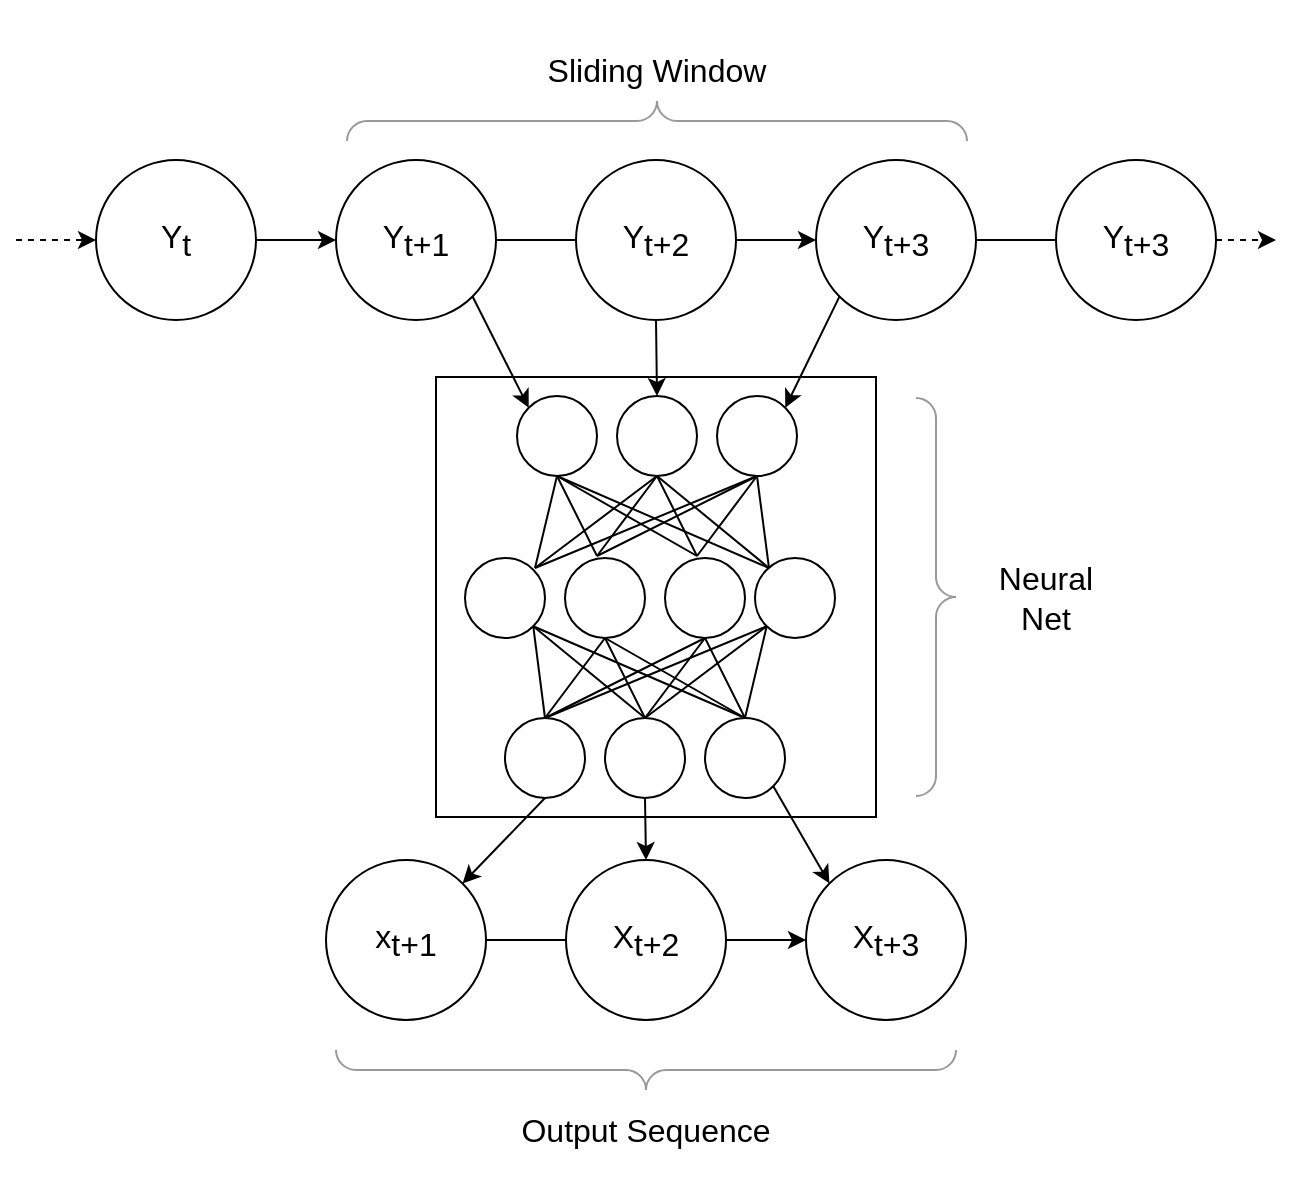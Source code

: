 <mxfile version="20.2.3" type="device"><diagram id="quvCCPkVLItVQjSiOian" name="Page-1"><mxGraphModel dx="1183" dy="1688" grid="1" gridSize="10" guides="1" tooltips="1" connect="1" arrows="1" fold="1" page="1" pageScale="1" pageWidth="850" pageHeight="1100" math="0" shadow="0"><root><mxCell id="0"/><mxCell id="1" parent="0"/><mxCell id="PCVajjPwWanejp1941Y9-17" value="Y&lt;sub style=&quot;font-size: 16px;&quot;&gt;t+1&lt;/sub&gt;" style="ellipse;whiteSpace=wrap;html=1;aspect=fixed;fontSize=16;" vertex="1" parent="1"><mxGeometry x="280" y="280" width="80" height="80" as="geometry"/></mxCell><mxCell id="PCVajjPwWanejp1941Y9-18" value="Y&lt;sub style=&quot;font-size: 16px;&quot;&gt;t&lt;/sub&gt;" style="ellipse;whiteSpace=wrap;html=1;aspect=fixed;fontSize=16;" vertex="1" parent="1"><mxGeometry x="160" y="280" width="80" height="80" as="geometry"/></mxCell><mxCell id="PCVajjPwWanejp1941Y9-19" value="Y&lt;sub style=&quot;font-size: 16px;&quot;&gt;t+3&lt;/sub&gt;" style="ellipse;whiteSpace=wrap;html=1;aspect=fixed;fontSize=16;" vertex="1" parent="1"><mxGeometry x="640" y="280" width="80" height="80" as="geometry"/></mxCell><mxCell id="PCVajjPwWanejp1941Y9-20" value="" style="endArrow=classic;html=1;rounded=0;entryX=0;entryY=0.5;entryDx=0;entryDy=0;dashed=1;" edge="1" parent="1" target="PCVajjPwWanejp1941Y9-18"><mxGeometry width="50" height="50" relative="1" as="geometry"><mxPoint x="120" y="320" as="sourcePoint"/><mxPoint x="170" y="220" as="targetPoint"/></mxGeometry></mxCell><mxCell id="PCVajjPwWanejp1941Y9-21" value="" style="endArrow=classic;html=1;rounded=0;entryX=0;entryY=0.5;entryDx=0;entryDy=0;exitX=1;exitY=0.5;exitDx=0;exitDy=0;" edge="1" parent="1" source="PCVajjPwWanejp1941Y9-18" target="PCVajjPwWanejp1941Y9-17"><mxGeometry width="50" height="50" relative="1" as="geometry"><mxPoint x="250" y="220" as="sourcePoint"/><mxPoint x="290" y="220" as="targetPoint"/></mxGeometry></mxCell><mxCell id="PCVajjPwWanejp1941Y9-22" value="" style="endArrow=classic;html=1;rounded=0;entryX=0;entryY=0.5;entryDx=0;entryDy=0;exitX=1;exitY=0.5;exitDx=0;exitDy=0;startArrow=none;" edge="1" parent="1" source="PCVajjPwWanejp1941Y9-43" target="PCVajjPwWanejp1941Y9-42"><mxGeometry width="50" height="50" relative="1" as="geometry"><mxPoint x="250" y="330" as="sourcePoint"/><mxPoint x="290" y="330" as="targetPoint"/><Array as="points"/></mxGeometry></mxCell><mxCell id="PCVajjPwWanejp1941Y9-23" value="" style="endArrow=classic;html=1;rounded=0;exitX=1;exitY=0.5;exitDx=0;exitDy=0;dashed=1;" edge="1" parent="1" source="PCVajjPwWanejp1941Y9-19"><mxGeometry width="50" height="50" relative="1" as="geometry"><mxPoint x="600" y="330" as="sourcePoint"/><mxPoint x="750" y="320" as="targetPoint"/><Array as="points"/></mxGeometry></mxCell><mxCell id="PCVajjPwWanejp1941Y9-40" value="" style="labelPosition=right;align=left;strokeWidth=1;shape=mxgraph.mockup.markup.curlyBrace;html=1;shadow=0;dashed=0;strokeColor=#999999;direction=north;rotation=-180;" vertex="1" parent="1"><mxGeometry x="570" y="399" width="20" height="199" as="geometry"/></mxCell><mxCell id="PCVajjPwWanejp1941Y9-41" value="Neural Net" style="text;html=1;strokeColor=none;fillColor=none;align=center;verticalAlign=middle;whiteSpace=wrap;rounded=0;fontSize=16;" vertex="1" parent="1"><mxGeometry x="600" y="463.5" width="70" height="70" as="geometry"/></mxCell><mxCell id="PCVajjPwWanejp1941Y9-102" value="" style="edgeStyle=none;rounded=0;orthogonalLoop=1;jettySize=auto;html=1;endArrow=none;endFill=0;strokeWidth=1;" edge="1" parent="1" source="PCVajjPwWanejp1941Y9-42" target="PCVajjPwWanejp1941Y9-19"><mxGeometry relative="1" as="geometry"/></mxCell><mxCell id="PCVajjPwWanejp1941Y9-42" value="Y&lt;sub style=&quot;font-size: 16px;&quot;&gt;t+3&lt;/sub&gt;" style="ellipse;whiteSpace=wrap;html=1;aspect=fixed;fontSize=16;" vertex="1" parent="1"><mxGeometry x="520" y="280" width="80" height="80" as="geometry"/></mxCell><mxCell id="PCVajjPwWanejp1941Y9-43" value="Y&lt;sub style=&quot;font-size: 16px;&quot;&gt;t+2&lt;/sub&gt;" style="ellipse;whiteSpace=wrap;html=1;aspect=fixed;fontSize=16;" vertex="1" parent="1"><mxGeometry x="400" y="280" width="80" height="80" as="geometry"/></mxCell><mxCell id="PCVajjPwWanejp1941Y9-44" value="" style="endArrow=none;html=1;rounded=0;entryX=0;entryY=0.5;entryDx=0;entryDy=0;exitX=1;exitY=0.5;exitDx=0;exitDy=0;" edge="1" parent="1" source="PCVajjPwWanejp1941Y9-17" target="PCVajjPwWanejp1941Y9-43"><mxGeometry width="50" height="50" relative="1" as="geometry"><mxPoint x="360" y="320" as="sourcePoint"/><mxPoint x="550" y="320" as="targetPoint"/><Array as="points"/></mxGeometry></mxCell><mxCell id="PCVajjPwWanejp1941Y9-109" value="" style="group" vertex="1" connectable="0" parent="1"><mxGeometry x="330" y="388.5" width="220" height="220" as="geometry"/></mxCell><mxCell id="PCVajjPwWanejp1941Y9-105" value="" style="rounded=0;whiteSpace=wrap;html=1;" vertex="1" parent="PCVajjPwWanejp1941Y9-109"><mxGeometry width="220" height="220" as="geometry"/></mxCell><mxCell id="PCVajjPwWanejp1941Y9-46" value="" style="ellipse;whiteSpace=wrap;html=1;aspect=fixed;" vertex="1" parent="PCVajjPwWanejp1941Y9-109"><mxGeometry x="14.5" y="90.5" width="40" height="40" as="geometry"/></mxCell><mxCell id="PCVajjPwWanejp1941Y9-49" value="" style="ellipse;whiteSpace=wrap;html=1;aspect=fixed;" vertex="1" parent="PCVajjPwWanejp1941Y9-109"><mxGeometry x="64.5" y="90.5" width="40" height="40" as="geometry"/></mxCell><mxCell id="PCVajjPwWanejp1941Y9-55" value="" style="ellipse;whiteSpace=wrap;html=1;aspect=fixed;" vertex="1" parent="PCVajjPwWanejp1941Y9-109"><mxGeometry x="84.5" y="170.5" width="40" height="40" as="geometry"/></mxCell><mxCell id="PCVajjPwWanejp1941Y9-60" value="" style="endArrow=none;html=1;rounded=0;strokeWidth=1;entryX=0.5;entryY=0;entryDx=0;entryDy=0;exitX=1;exitY=1;exitDx=0;exitDy=0;endFill=0;" edge="1" parent="PCVajjPwWanejp1941Y9-109" source="PCVajjPwWanejp1941Y9-46" target="PCVajjPwWanejp1941Y9-55"><mxGeometry width="50" height="50" relative="1" as="geometry"><mxPoint x="134.5" y="90.5" as="sourcePoint"/><mxPoint x="44.5" y="150.5" as="targetPoint"/></mxGeometry></mxCell><mxCell id="PCVajjPwWanejp1941Y9-62" value="" style="endArrow=none;html=1;rounded=0;strokeWidth=1;exitX=0.5;exitY=1;exitDx=0;exitDy=0;entryX=0.5;entryY=0;entryDx=0;entryDy=0;endFill=0;" edge="1" parent="PCVajjPwWanejp1941Y9-109" source="PCVajjPwWanejp1941Y9-49" target="PCVajjPwWanejp1941Y9-55"><mxGeometry width="50" height="50" relative="1" as="geometry"><mxPoint x="118.642" y="134.642" as="sourcePoint"/><mxPoint x="125.189" y="146.529" as="targetPoint"/></mxGeometry></mxCell><mxCell id="PCVajjPwWanejp1941Y9-64" value="" style="ellipse;whiteSpace=wrap;html=1;aspect=fixed;" vertex="1" parent="PCVajjPwWanejp1941Y9-109"><mxGeometry x="114.5" y="90.5" width="40" height="40" as="geometry"/></mxCell><mxCell id="PCVajjPwWanejp1941Y9-65" value="" style="ellipse;whiteSpace=wrap;html=1;aspect=fixed;" vertex="1" parent="PCVajjPwWanejp1941Y9-109"><mxGeometry x="159.5" y="90.5" width="40" height="40" as="geometry"/></mxCell><mxCell id="PCVajjPwWanejp1941Y9-69" value="" style="ellipse;whiteSpace=wrap;html=1;aspect=fixed;" vertex="1" parent="PCVajjPwWanejp1941Y9-109"><mxGeometry x="134.5" y="170.5" width="40" height="40" as="geometry"/></mxCell><mxCell id="PCVajjPwWanejp1941Y9-70" value="" style="endArrow=none;html=1;rounded=0;strokeWidth=1;entryX=0.5;entryY=0;entryDx=0;entryDy=0;exitX=0.5;exitY=1;exitDx=0;exitDy=0;endFill=0;" edge="1" parent="PCVajjPwWanejp1941Y9-109" source="PCVajjPwWanejp1941Y9-64" target="PCVajjPwWanejp1941Y9-69"><mxGeometry width="50" height="50" relative="1" as="geometry"><mxPoint x="218.642" y="134.642" as="sourcePoint"/><mxPoint x="230.358" y="146.358" as="targetPoint"/></mxGeometry></mxCell><mxCell id="PCVajjPwWanejp1941Y9-71" value="" style="endArrow=none;html=1;rounded=0;strokeWidth=1;entryX=0.5;entryY=0;entryDx=0;entryDy=0;exitX=0.5;exitY=1;exitDx=0;exitDy=0;endFill=0;" edge="1" parent="PCVajjPwWanejp1941Y9-109" source="PCVajjPwWanejp1941Y9-49" target="PCVajjPwWanejp1941Y9-69"><mxGeometry width="50" height="50" relative="1" as="geometry"><mxPoint x="190.358" y="134.642" as="sourcePoint"/><mxPoint x="178.642" y="146.358" as="targetPoint"/></mxGeometry></mxCell><mxCell id="PCVajjPwWanejp1941Y9-72" value="" style="endArrow=none;html=1;rounded=0;strokeWidth=1;exitX=1;exitY=1;exitDx=0;exitDy=0;entryX=0.5;entryY=0;entryDx=0;entryDy=0;endFill=0;" edge="1" parent="PCVajjPwWanejp1941Y9-109" source="PCVajjPwWanejp1941Y9-46" target="PCVajjPwWanejp1941Y9-69"><mxGeometry width="50" height="50" relative="1" as="geometry"><mxPoint x="110.358" y="134.642" as="sourcePoint"/><mxPoint x="98.642" y="186.358" as="targetPoint"/></mxGeometry></mxCell><mxCell id="PCVajjPwWanejp1941Y9-74" value="" style="endArrow=none;html=1;rounded=0;strokeWidth=1;exitX=0;exitY=1;exitDx=0;exitDy=0;entryX=0.5;entryY=0;entryDx=0;entryDy=0;endFill=0;" edge="1" parent="PCVajjPwWanejp1941Y9-109" source="PCVajjPwWanejp1941Y9-65" target="PCVajjPwWanejp1941Y9-69"><mxGeometry width="50" height="50" relative="1" as="geometry"><mxPoint x="58.642" y="134.642" as="sourcePoint"/><mxPoint x="144.5" y="200.5" as="targetPoint"/></mxGeometry></mxCell><mxCell id="PCVajjPwWanejp1941Y9-75" value="" style="endArrow=none;html=1;rounded=0;strokeWidth=1;exitX=0;exitY=1;exitDx=0;exitDy=0;entryX=0.5;entryY=0;entryDx=0;entryDy=0;endFill=0;" edge="1" parent="PCVajjPwWanejp1941Y9-109" source="PCVajjPwWanejp1941Y9-65" target="PCVajjPwWanejp1941Y9-55"><mxGeometry width="50" height="50" relative="1" as="geometry"><mxPoint x="270.358" y="134.642" as="sourcePoint"/><mxPoint x="184.5" y="200.5" as="targetPoint"/></mxGeometry></mxCell><mxCell id="PCVajjPwWanejp1941Y9-77" value="" style="endArrow=none;html=1;rounded=0;strokeWidth=1;exitX=0.5;exitY=1;exitDx=0;exitDy=0;entryX=0.5;entryY=0;entryDx=0;entryDy=0;endFill=0;" edge="1" parent="PCVajjPwWanejp1941Y9-109" source="PCVajjPwWanejp1941Y9-64" target="PCVajjPwWanejp1941Y9-55"><mxGeometry width="50" height="50" relative="1" as="geometry"><mxPoint x="270.358" y="134.642" as="sourcePoint"/><mxPoint x="84.5" y="180.5" as="targetPoint"/></mxGeometry></mxCell><mxCell id="PCVajjPwWanejp1941Y9-82" style="edgeStyle=none;rounded=0;orthogonalLoop=1;jettySize=auto;html=1;exitX=0.5;exitY=0;exitDx=0;exitDy=0;endArrow=none;endFill=0;strokeWidth=1;" edge="1" parent="PCVajjPwWanejp1941Y9-109" source="PCVajjPwWanejp1941Y9-79"><mxGeometry relative="1" as="geometry"><mxPoint x="134.5" y="130.5" as="targetPoint"/></mxGeometry></mxCell><mxCell id="PCVajjPwWanejp1941Y9-83" style="edgeStyle=none;rounded=0;orthogonalLoop=1;jettySize=auto;html=1;exitX=0.5;exitY=0;exitDx=0;exitDy=0;entryX=0;entryY=1;entryDx=0;entryDy=0;endArrow=none;endFill=0;strokeWidth=1;" edge="1" parent="PCVajjPwWanejp1941Y9-109" source="PCVajjPwWanejp1941Y9-79" target="PCVajjPwWanejp1941Y9-65"><mxGeometry relative="1" as="geometry"/></mxCell><mxCell id="PCVajjPwWanejp1941Y9-79" value="" style="ellipse;whiteSpace=wrap;html=1;aspect=fixed;" vertex="1" parent="PCVajjPwWanejp1941Y9-109"><mxGeometry x="34.5" y="170.5" width="40" height="40" as="geometry"/></mxCell><mxCell id="PCVajjPwWanejp1941Y9-80" style="rounded=0;orthogonalLoop=1;jettySize=auto;html=1;exitX=1;exitY=1;exitDx=0;exitDy=0;entryX=0.5;entryY=0;entryDx=0;entryDy=0;endArrow=none;endFill=0;strokeWidth=1;" edge="1" parent="PCVajjPwWanejp1941Y9-109" source="PCVajjPwWanejp1941Y9-46" target="PCVajjPwWanejp1941Y9-79"><mxGeometry relative="1" as="geometry"/></mxCell><mxCell id="PCVajjPwWanejp1941Y9-86" style="rounded=0;orthogonalLoop=1;jettySize=auto;html=1;exitX=1;exitY=1;exitDx=0;exitDy=0;entryX=0.5;entryY=0;entryDx=0;entryDy=0;endArrow=none;endFill=0;strokeWidth=1;" edge="1" parent="PCVajjPwWanejp1941Y9-109" target="PCVajjPwWanejp1941Y9-100"><mxGeometry relative="1" as="geometry"><mxPoint x="166.5" y="95.502" as="sourcePoint"/></mxGeometry></mxCell><mxCell id="PCVajjPwWanejp1941Y9-87" style="edgeStyle=none;rounded=0;orthogonalLoop=1;jettySize=auto;html=1;exitX=0.5;exitY=1;exitDx=0;exitDy=0;endArrow=none;endFill=0;strokeWidth=1;entryX=0.5;entryY=0;entryDx=0;entryDy=0;" edge="1" parent="PCVajjPwWanejp1941Y9-109" target="PCVajjPwWanejp1941Y9-100"><mxGeometry relative="1" as="geometry"><mxPoint x="160.5" y="49.502" as="targetPoint"/><mxPoint x="130.5" y="89.502" as="sourcePoint"/></mxGeometry></mxCell><mxCell id="PCVajjPwWanejp1941Y9-88" value="" style="ellipse;whiteSpace=wrap;html=1;aspect=fixed;rotation=-180;" vertex="1" parent="PCVajjPwWanejp1941Y9-109"><mxGeometry x="90.5" y="9.502" width="40" height="40" as="geometry"/></mxCell><mxCell id="PCVajjPwWanejp1941Y9-89" value="" style="endArrow=none;html=1;rounded=0;strokeWidth=1;entryX=0.5;entryY=0;entryDx=0;entryDy=0;exitX=1;exitY=1;exitDx=0;exitDy=0;endFill=0;" edge="1" parent="PCVajjPwWanejp1941Y9-109" target="PCVajjPwWanejp1941Y9-88"><mxGeometry width="50" height="50" relative="1" as="geometry"><mxPoint x="166.5" y="95.502" as="sourcePoint"/><mxPoint x="170.5" y="69.502" as="targetPoint"/></mxGeometry></mxCell><mxCell id="PCVajjPwWanejp1941Y9-90" value="" style="endArrow=none;html=1;rounded=0;strokeWidth=1;exitX=0.5;exitY=1;exitDx=0;exitDy=0;entryX=0.5;entryY=0;entryDx=0;entryDy=0;endFill=0;" edge="1" parent="PCVajjPwWanejp1941Y9-109" target="PCVajjPwWanejp1941Y9-88"><mxGeometry width="50" height="50" relative="1" as="geometry"><mxPoint x="130.5" y="89.502" as="sourcePoint"/><mxPoint x="89.5" y="73.502" as="targetPoint"/></mxGeometry></mxCell><mxCell id="PCVajjPwWanejp1941Y9-91" value="" style="ellipse;whiteSpace=wrap;html=1;aspect=fixed;rotation=-180;" vertex="1" parent="PCVajjPwWanejp1941Y9-109"><mxGeometry x="40.5" y="9.502" width="40" height="40" as="geometry"/></mxCell><mxCell id="PCVajjPwWanejp1941Y9-92" value="" style="endArrow=none;html=1;rounded=0;strokeWidth=1;entryX=0.5;entryY=0;entryDx=0;entryDy=0;exitX=0.5;exitY=1;exitDx=0;exitDy=0;endFill=0;" edge="1" parent="PCVajjPwWanejp1941Y9-109" target="PCVajjPwWanejp1941Y9-91"><mxGeometry width="50" height="50" relative="1" as="geometry"><mxPoint x="80.5" y="89.502" as="sourcePoint"/><mxPoint x="-15.5" y="73.502" as="targetPoint"/></mxGeometry></mxCell><mxCell id="PCVajjPwWanejp1941Y9-93" value="" style="endArrow=none;html=1;rounded=0;strokeWidth=1;entryX=0.5;entryY=0;entryDx=0;entryDy=0;exitX=0.5;exitY=1;exitDx=0;exitDy=0;endFill=0;" edge="1" parent="PCVajjPwWanejp1941Y9-109" target="PCVajjPwWanejp1941Y9-91"><mxGeometry width="50" height="50" relative="1" as="geometry"><mxPoint x="130.5" y="89.502" as="sourcePoint"/><mxPoint x="36.5" y="73.502" as="targetPoint"/></mxGeometry></mxCell><mxCell id="PCVajjPwWanejp1941Y9-94" value="" style="endArrow=none;html=1;rounded=0;strokeWidth=1;exitX=1;exitY=1;exitDx=0;exitDy=0;entryX=0.5;entryY=0;entryDx=0;entryDy=0;endFill=0;" edge="1" parent="PCVajjPwWanejp1941Y9-109" target="PCVajjPwWanejp1941Y9-91"><mxGeometry width="50" height="50" relative="1" as="geometry"><mxPoint x="166.5" y="95.502" as="sourcePoint"/><mxPoint x="116.5" y="33.502" as="targetPoint"/></mxGeometry></mxCell><mxCell id="PCVajjPwWanejp1941Y9-95" value="" style="endArrow=none;html=1;rounded=0;strokeWidth=1;exitX=0;exitY=1;exitDx=0;exitDy=0;entryX=0.5;entryY=0;entryDx=0;entryDy=0;endFill=0;" edge="1" parent="PCVajjPwWanejp1941Y9-109" target="PCVajjPwWanejp1941Y9-91"><mxGeometry width="50" height="50" relative="1" as="geometry"><mxPoint x="49.5" y="95.502" as="sourcePoint"/><mxPoint x="70.5" y="19.502" as="targetPoint"/></mxGeometry></mxCell><mxCell id="PCVajjPwWanejp1941Y9-96" value="" style="endArrow=none;html=1;rounded=0;strokeWidth=1;exitX=0;exitY=1;exitDx=0;exitDy=0;entryX=0.5;entryY=0;entryDx=0;entryDy=0;endFill=0;" edge="1" parent="PCVajjPwWanejp1941Y9-109" target="PCVajjPwWanejp1941Y9-88"><mxGeometry width="50" height="50" relative="1" as="geometry"><mxPoint x="49.5" y="95.502" as="sourcePoint"/><mxPoint x="30.5" y="19.502" as="targetPoint"/></mxGeometry></mxCell><mxCell id="PCVajjPwWanejp1941Y9-97" value="" style="endArrow=none;html=1;rounded=0;strokeWidth=1;exitX=0.5;exitY=1;exitDx=0;exitDy=0;entryX=0.5;entryY=0;entryDx=0;entryDy=0;endFill=0;" edge="1" parent="PCVajjPwWanejp1941Y9-109" target="PCVajjPwWanejp1941Y9-88"><mxGeometry width="50" height="50" relative="1" as="geometry"><mxPoint x="80.5" y="89.502" as="sourcePoint"/><mxPoint x="130.5" y="39.502" as="targetPoint"/></mxGeometry></mxCell><mxCell id="PCVajjPwWanejp1941Y9-98" style="edgeStyle=none;rounded=0;orthogonalLoop=1;jettySize=auto;html=1;exitX=0.5;exitY=0;exitDx=0;exitDy=0;endArrow=none;endFill=0;strokeWidth=1;" edge="1" parent="PCVajjPwWanejp1941Y9-109" source="PCVajjPwWanejp1941Y9-100"><mxGeometry relative="1" as="geometry"><mxPoint x="80.5" y="89.502" as="targetPoint"/></mxGeometry></mxCell><mxCell id="PCVajjPwWanejp1941Y9-99" style="edgeStyle=none;rounded=0;orthogonalLoop=1;jettySize=auto;html=1;exitX=0.5;exitY=0;exitDx=0;exitDy=0;entryX=0;entryY=1;entryDx=0;entryDy=0;endArrow=none;endFill=0;strokeWidth=1;" edge="1" parent="PCVajjPwWanejp1941Y9-109" source="PCVajjPwWanejp1941Y9-100"><mxGeometry relative="1" as="geometry"><mxPoint x="49.5" y="95.502" as="targetPoint"/></mxGeometry></mxCell><mxCell id="PCVajjPwWanejp1941Y9-100" value="" style="ellipse;whiteSpace=wrap;html=1;aspect=fixed;rotation=-180;" vertex="1" parent="PCVajjPwWanejp1941Y9-109"><mxGeometry x="140.5" y="9.502" width="40" height="40" as="geometry"/></mxCell><mxCell id="PCVajjPwWanejp1941Y9-81" style="edgeStyle=none;rounded=0;orthogonalLoop=1;jettySize=auto;html=1;exitX=0.5;exitY=1;exitDx=0;exitDy=0;endArrow=none;endFill=0;strokeWidth=1;entryX=0.5;entryY=0;entryDx=0;entryDy=0;" edge="1" parent="PCVajjPwWanejp1941Y9-109" source="PCVajjPwWanejp1941Y9-49" target="PCVajjPwWanejp1941Y9-79"><mxGeometry relative="1" as="geometry"><mxPoint x="54.5" y="170.5" as="targetPoint"/></mxGeometry></mxCell><mxCell id="PCVajjPwWanejp1941Y9-110" value="x&lt;sub style=&quot;font-size: 16px;&quot;&gt;t+1&lt;/sub&gt;" style="ellipse;whiteSpace=wrap;html=1;aspect=fixed;fontSize=16;" vertex="1" parent="1"><mxGeometry x="275" y="630" width="80" height="80" as="geometry"/></mxCell><mxCell id="PCVajjPwWanejp1941Y9-115" value="" style="endArrow=classic;html=1;rounded=0;entryX=0;entryY=0.5;entryDx=0;entryDy=0;exitX=1;exitY=0.5;exitDx=0;exitDy=0;startArrow=none;" edge="1" parent="1" source="PCVajjPwWanejp1941Y9-119" target="PCVajjPwWanejp1941Y9-118"><mxGeometry width="50" height="50" relative="1" as="geometry"><mxPoint x="245" y="680" as="sourcePoint"/><mxPoint x="285" y="680" as="targetPoint"/><Array as="points"/></mxGeometry></mxCell><mxCell id="PCVajjPwWanejp1941Y9-118" value="X&lt;sub style=&quot;font-size: 16px;&quot;&gt;t+3&lt;/sub&gt;" style="ellipse;whiteSpace=wrap;html=1;aspect=fixed;fontSize=16;" vertex="1" parent="1"><mxGeometry x="515" y="630" width="80" height="80" as="geometry"/></mxCell><mxCell id="PCVajjPwWanejp1941Y9-119" value="X&lt;sub style=&quot;font-size: 16px;&quot;&gt;t+2&lt;/sub&gt;" style="ellipse;whiteSpace=wrap;html=1;aspect=fixed;fontSize=16;" vertex="1" parent="1"><mxGeometry x="395" y="630" width="80" height="80" as="geometry"/></mxCell><mxCell id="PCVajjPwWanejp1941Y9-120" value="" style="endArrow=none;html=1;rounded=0;entryX=0;entryY=0.5;entryDx=0;entryDy=0;exitX=1;exitY=0.5;exitDx=0;exitDy=0;" edge="1" parent="1" source="PCVajjPwWanejp1941Y9-110" target="PCVajjPwWanejp1941Y9-119"><mxGeometry width="50" height="50" relative="1" as="geometry"><mxPoint x="355" y="670" as="sourcePoint"/><mxPoint x="545" y="670" as="targetPoint"/><Array as="points"/></mxGeometry></mxCell><mxCell id="PCVajjPwWanejp1941Y9-121" value="" style="endArrow=classic;html=1;rounded=0;strokeWidth=1;exitX=1;exitY=1;exitDx=0;exitDy=0;entryX=1;entryY=1;entryDx=0;entryDy=0;" edge="1" parent="1" source="PCVajjPwWanejp1941Y9-17" target="PCVajjPwWanejp1941Y9-91"><mxGeometry width="50" height="50" relative="1" as="geometry"><mxPoint x="410" y="490" as="sourcePoint"/><mxPoint x="370" y="410" as="targetPoint"/></mxGeometry></mxCell><mxCell id="PCVajjPwWanejp1941Y9-122" value="" style="endArrow=classic;html=1;rounded=0;strokeWidth=1;exitX=0.5;exitY=1;exitDx=0;exitDy=0;entryX=0.5;entryY=1;entryDx=0;entryDy=0;" edge="1" parent="1" source="PCVajjPwWanejp1941Y9-43" target="PCVajjPwWanejp1941Y9-88"><mxGeometry width="50" height="50" relative="1" as="geometry"><mxPoint x="358.284" y="358.284" as="sourcePoint"/><mxPoint x="376.358" y="413.86" as="targetPoint"/></mxGeometry></mxCell><mxCell id="PCVajjPwWanejp1941Y9-123" value="" style="endArrow=classic;html=1;rounded=0;strokeWidth=1;exitX=0;exitY=1;exitDx=0;exitDy=0;entryX=0;entryY=1;entryDx=0;entryDy=0;" edge="1" parent="1" source="PCVajjPwWanejp1941Y9-42" target="PCVajjPwWanejp1941Y9-100"><mxGeometry width="50" height="50" relative="1" as="geometry"><mxPoint x="450" y="370" as="sourcePoint"/><mxPoint x="440.5" y="408.002" as="targetPoint"/></mxGeometry></mxCell><mxCell id="PCVajjPwWanejp1941Y9-124" value="" style="endArrow=classic;html=1;rounded=0;strokeWidth=1;exitX=0.5;exitY=1;exitDx=0;exitDy=0;entryX=1;entryY=0;entryDx=0;entryDy=0;" edge="1" parent="1" source="PCVajjPwWanejp1941Y9-79" target="PCVajjPwWanejp1941Y9-110"><mxGeometry width="50" height="50" relative="1" as="geometry"><mxPoint x="358.284" y="358.284" as="sourcePoint"/><mxPoint x="386.358" y="413.86" as="targetPoint"/></mxGeometry></mxCell><mxCell id="PCVajjPwWanejp1941Y9-125" value="" style="endArrow=classic;html=1;rounded=0;strokeWidth=1;exitX=0.5;exitY=1;exitDx=0;exitDy=0;entryX=0.5;entryY=0;entryDx=0;entryDy=0;" edge="1" parent="1" source="PCVajjPwWanejp1941Y9-55" target="PCVajjPwWanejp1941Y9-119"><mxGeometry width="50" height="50" relative="1" as="geometry"><mxPoint x="394.5" y="609" as="sourcePoint"/><mxPoint x="363.284" y="651.716" as="targetPoint"/></mxGeometry></mxCell><mxCell id="PCVajjPwWanejp1941Y9-128" style="edgeStyle=none;rounded=0;orthogonalLoop=1;jettySize=auto;html=1;exitX=1;exitY=1;exitDx=0;exitDy=0;entryX=0;entryY=0;entryDx=0;entryDy=0;endArrow=classic;endFill=1;strokeWidth=1;" edge="1" parent="1" source="PCVajjPwWanejp1941Y9-69" target="PCVajjPwWanejp1941Y9-118"><mxGeometry relative="1" as="geometry"/></mxCell><mxCell id="PCVajjPwWanejp1941Y9-129" value="" style="labelPosition=right;align=left;strokeWidth=1;shape=mxgraph.mockup.markup.curlyBrace;html=1;shadow=0;dashed=0;strokeColor=#999999;direction=north;rotation=90;" vertex="1" parent="1"><mxGeometry x="430.5" y="105.5" width="20" height="310" as="geometry"/></mxCell><mxCell id="PCVajjPwWanejp1941Y9-130" value="Sliding Window" style="text;html=1;strokeColor=none;fillColor=none;align=center;verticalAlign=middle;whiteSpace=wrap;rounded=0;fontSize=16;" vertex="1" parent="1"><mxGeometry x="347.75" y="200" width="184.5" height="70" as="geometry"/></mxCell><mxCell id="PCVajjPwWanejp1941Y9-131" value="Output Sequence" style="text;html=1;strokeColor=none;fillColor=none;align=center;verticalAlign=middle;whiteSpace=wrap;rounded=0;fontSize=16;" vertex="1" parent="1"><mxGeometry x="345" y="730" width="180" height="70" as="geometry"/></mxCell><mxCell id="PCVajjPwWanejp1941Y9-132" value="" style="labelPosition=right;align=left;strokeWidth=1;shape=mxgraph.mockup.markup.curlyBrace;html=1;shadow=0;dashed=0;strokeColor=#999999;direction=north;rotation=-90;" vertex="1" parent="1"><mxGeometry x="425" y="580" width="20" height="310" as="geometry"/></mxCell></root></mxGraphModel></diagram></mxfile>